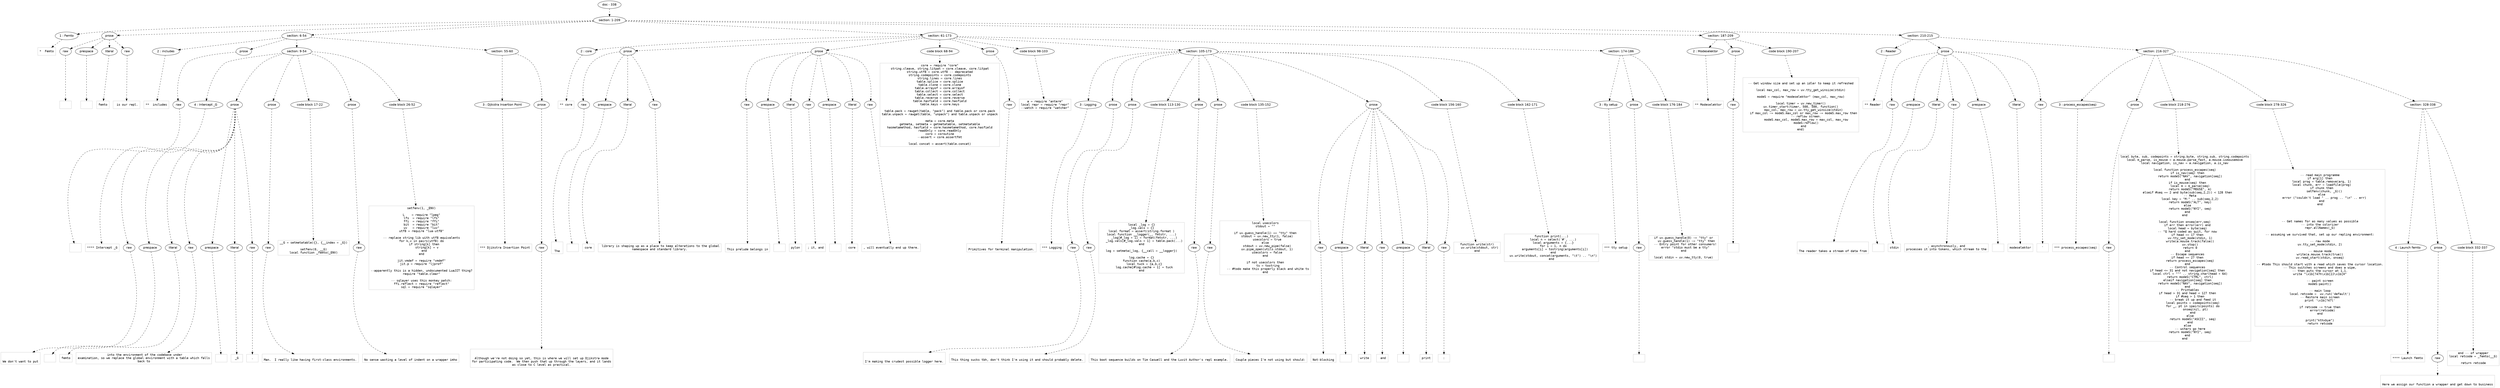 digraph lpegNode {

node [fontname=Helvetica]
edge [style=dashed]

doc_0 [label="doc - 338"]


doc_0 -> { section_1}
{rank=same; section_1}

section_1 [label="section: 1-209"]


// END RANK doc_0

section_1 -> { header_2 prose_3 section_4 section_5 section_6 section_7}
{rank=same; header_2 prose_3 section_4 section_5 section_6 section_7}

header_2 [label="1 : Femto"]

prose_3 [label="prose"]

section_4 [label="section: 6-54"]

section_5 [label="section: 61-173"]

section_6 [label="section: 187-209"]

section_7 [label="section: 210-215"]


// END RANK section_1

header_2 -> leaf_8
leaf_8  [color=Gray,shape=rectangle,fontname=Inconsolata,label="*  Femto"]
// END RANK header_2

prose_3 -> { raw_9 prespace_10 literal_11 raw_12}
{rank=same; raw_9 prespace_10 literal_11 raw_12}

raw_9 [label="raw"]

prespace_10 [label="prespace"]

literal_11 [label="literal"]

raw_12 [label="raw"]


// END RANK prose_3

raw_9 -> leaf_13
leaf_13  [color=Gray,shape=rectangle,fontname=Inconsolata,label="
"]
// END RANK raw_9

prespace_10 -> leaf_14
leaf_14  [color=Gray,shape=rectangle,fontname=Inconsolata,label=""]
// END RANK prespace_10

literal_11 -> leaf_15
leaf_15  [color=Gray,shape=rectangle,fontname=Inconsolata,label="femto"]
// END RANK literal_11

raw_12 -> leaf_16
leaf_16  [color=Gray,shape=rectangle,fontname=Inconsolata,label=" is our repl.
"]
// END RANK raw_12

section_4 -> { header_17 prose_18 section_19 section_20}
{rank=same; header_17 prose_18 section_19 section_20}

header_17 [label="2 : includes"]

prose_18 [label="prose"]

section_19 [label="section: 9-54"]

section_20 [label="section: 55-60"]


// END RANK section_4

header_17 -> leaf_21
leaf_21  [color=Gray,shape=rectangle,fontname=Inconsolata,label="**  includes"]
// END RANK header_17

prose_18 -> { raw_22}
{rank=same; raw_22}

raw_22 [label="raw"]


// END RANK prose_18

raw_22 -> leaf_23
leaf_23  [color=Gray,shape=rectangle,fontname=Inconsolata,label="

"]
// END RANK raw_22

section_19 -> { header_24 prose_25 prose_26 codeblock_27 prose_28 codeblock_29}
{rank=same; header_24 prose_25 prose_26 codeblock_27 prose_28 codeblock_29}

header_24 [label="4 : Intercept _G"]

prose_25 [label="prose"]

prose_26 [label="prose"]

codeblock_27 [label="code block 17-22"]

prose_28 [label="prose"]

codeblock_29 [label="code block 26-52"]


// END RANK section_19

header_24 -> leaf_30
leaf_30  [color=Gray,shape=rectangle,fontname=Inconsolata,label="**** Intercept _G"]
// END RANK header_24

prose_25 -> { raw_31 prespace_32 literal_33 raw_34 prespace_35 literal_36 raw_37}
{rank=same; raw_31 prespace_32 literal_33 raw_34 prespace_35 literal_36 raw_37}

raw_31 [label="raw"]

prespace_32 [label="prespace"]

literal_33 [label="literal"]

raw_34 [label="raw"]

prespace_35 [label="prespace"]

literal_36 [label="literal"]

raw_37 [label="raw"]


// END RANK prose_25

raw_31 -> leaf_38
leaf_38  [color=Gray,shape=rectangle,fontname=Inconsolata,label="

We don't want to put"]
// END RANK raw_31

prespace_32 -> leaf_39
leaf_39  [color=Gray,shape=rectangle,fontname=Inconsolata,label=" "]
// END RANK prespace_32

literal_33 -> leaf_40
leaf_40  [color=Gray,shape=rectangle,fontname=Inconsolata,label="femto"]
// END RANK literal_33

raw_34 -> leaf_41
leaf_41  [color=Gray,shape=rectangle,fontname=Inconsolata,label=" into the environment of the codebase under
examination, so we replace the global environment with a table which falls
back to"]
// END RANK raw_34

prespace_35 -> leaf_42
leaf_42  [color=Gray,shape=rectangle,fontname=Inconsolata,label=" "]
// END RANK prespace_35

literal_36 -> leaf_43
leaf_43  [color=Gray,shape=rectangle,fontname=Inconsolata,label="_G"]
// END RANK literal_36

raw_37 -> leaf_44
leaf_44  [color=Gray,shape=rectangle,fontname=Inconsolata,label=".
"]
// END RANK raw_37

prose_26 -> { raw_45}
{rank=same; raw_45}

raw_45 [label="raw"]


// END RANK prose_26

raw_45 -> leaf_46
leaf_46  [color=Gray,shape=rectangle,fontname=Inconsolata,label="
Man.  I really like having first-class environments.
"]
// END RANK raw_45

codeblock_27 -> leaf_47
leaf_47  [color=Gray,shape=rectangle,fontname=Inconsolata,label="__G = setmetatable({}, {__index = _G})

setfenv(0, __G)
local function _femto(_ENV)"]
// END RANK codeblock_27

prose_28 -> { raw_48}
{rank=same; raw_48}

raw_48 [label="raw"]


// END RANK prose_28

raw_48 -> leaf_49
leaf_49  [color=Gray,shape=rectangle,fontname=Inconsolata,label="
No sense wasting a level of indent on a wrapper imho
"]
// END RANK raw_48

codeblock_29 -> leaf_50
leaf_50  [color=Gray,shape=rectangle,fontname=Inconsolata,label="setfenv(1, _ENV)

L    = require \"lpeg\"
lfs  = require \"lfs\"
ffi  = require \"ffi\"
bit  = require \"bit\"
uv   = require \"luv\"
utf8 = require \"lua-utf8\"

-- replace string lib with utf8 equivalents
for k,v in pairs(utf8) do
   if string[k] then
      string[k] = v
   end
end

jit.vmdef = require \"vmdef\"
jit.p = require \"ljprof\"

--apparently this is a hidden, undocumented LuaJIT thing?
require \"table.clear\"

-- sqlayer uses this monkey patch:
ffi.reflect = require \"reflect\"
sql = require \"sqlayer\""]
// END RANK codeblock_29

section_20 -> { header_51 prose_52}
{rank=same; header_51 prose_52}

header_51 [label="3 : Djikstra Insertion Point"]

prose_52 [label="prose"]


// END RANK section_20

header_51 -> leaf_53
leaf_53  [color=Gray,shape=rectangle,fontname=Inconsolata,label="*** Djikstra Insertion Point"]
// END RANK header_51

prose_52 -> { raw_54}
{rank=same; raw_54}

raw_54 [label="raw"]


// END RANK prose_52

raw_54 -> leaf_55
leaf_55  [color=Gray,shape=rectangle,fontname=Inconsolata,label="

Although we're not doing so yet, this is where we will set up Djikstra mode
for participating code.  We then push that up through the layers, and it lands
as close to C level as practical.
"]
// END RANK raw_54

section_5 -> { header_56 prose_57 prose_58 codeblock_59 prose_60 codeblock_61 section_62 section_63}
{rank=same; header_56 prose_57 prose_58 codeblock_59 prose_60 codeblock_61 section_62 section_63}

header_56 [label="2 : core"]

prose_57 [label="prose"]

prose_58 [label="prose"]

codeblock_59 [label="code block 68-94"]

prose_60 [label="prose"]

codeblock_61 [label="code block 98-103"]

section_62 [label="section: 105-173"]

section_63 [label="section: 174-186"]


// END RANK section_5

header_56 -> leaf_64
leaf_64  [color=Gray,shape=rectangle,fontname=Inconsolata,label="** core"]
// END RANK header_56

prose_57 -> { raw_65 prespace_66 literal_67 raw_68}
{rank=same; raw_65 prespace_66 literal_67 raw_68}

raw_65 [label="raw"]

prespace_66 [label="prespace"]

literal_67 [label="literal"]

raw_68 [label="raw"]


// END RANK prose_57

raw_65 -> leaf_69
leaf_69  [color=Gray,shape=rectangle,fontname=Inconsolata,label="

The"]
// END RANK raw_65

prespace_66 -> leaf_70
leaf_70  [color=Gray,shape=rectangle,fontname=Inconsolata,label=" "]
// END RANK prespace_66

literal_67 -> leaf_71
leaf_71  [color=Gray,shape=rectangle,fontname=Inconsolata,label="core"]
// END RANK literal_67

raw_68 -> leaf_72
leaf_72  [color=Gray,shape=rectangle,fontname=Inconsolata,label=" library is shaping up as a place to keep alterations to the global
namespace and standard library.
"]
// END RANK raw_68

prose_58 -> { raw_73 prespace_74 literal_75 raw_76 prespace_77 literal_78 raw_79}
{rank=same; raw_73 prespace_74 literal_75 raw_76 prespace_77 literal_78 raw_79}

raw_73 [label="raw"]

prespace_74 [label="prespace"]

literal_75 [label="literal"]

raw_76 [label="raw"]

prespace_77 [label="prespace"]

literal_78 [label="literal"]

raw_79 [label="raw"]


// END RANK prose_58

raw_73 -> leaf_80
leaf_80  [color=Gray,shape=rectangle,fontname=Inconsolata,label="
This prelude belongs in"]
// END RANK raw_73

prespace_74 -> leaf_81
leaf_81  [color=Gray,shape=rectangle,fontname=Inconsolata,label=" "]
// END RANK prespace_74

literal_75 -> leaf_82
leaf_82  [color=Gray,shape=rectangle,fontname=Inconsolata,label="pylon"]
// END RANK literal_75

raw_76 -> leaf_83
leaf_83  [color=Gray,shape=rectangle,fontname=Inconsolata,label="; it, and"]
// END RANK raw_76

prespace_77 -> leaf_84
leaf_84  [color=Gray,shape=rectangle,fontname=Inconsolata,label=" "]
// END RANK prespace_77

literal_78 -> leaf_85
leaf_85  [color=Gray,shape=rectangle,fontname=Inconsolata,label="core"]
// END RANK literal_78

raw_79 -> leaf_86
leaf_86  [color=Gray,shape=rectangle,fontname=Inconsolata,label=", will eventually end up there.
"]
// END RANK raw_79

codeblock_59 -> leaf_87
leaf_87  [color=Gray,shape=rectangle,fontname=Inconsolata,label="core = require \"core\"
string.cleave, string.litpat = core.cleave, core.litpat
string.utf8 = core.utf8 -- deprecated
string.codepoints = core.codepoints
string.lines = core.lines
table.splice = core.splice
table.clone = core.clone
table.arrayof = core.arrayof
table.collect = core.collect
table.select = core.select
table.reverse = core.reverse
table.hasfield = core.hasfield
table.keys = core.keys

table.pack = rawget(table, \"pack\") and table.pack or core.pack
table.unpack = rawget(table, \"unpack\") and table.unpack or unpack

meta = core.meta
getmeta, setmeta = getmetatable, setmetatable
hasmetamethod, hasfield = core.hasmetamethod, core.hasfield
readOnly = core.readOnly
coro = coroutine
--assert = core.assertfmt

local concat = assert(table.concat)"]
// END RANK codeblock_59

prose_60 -> { raw_88}
{rank=same; raw_88}

raw_88 [label="raw"]


// END RANK prose_60

raw_88 -> leaf_89
leaf_89  [color=Gray,shape=rectangle,fontname=Inconsolata,label="
Primitives for terminal manipulation.
"]
// END RANK raw_88

codeblock_61 -> leaf_90
leaf_90  [color=Gray,shape=rectangle,fontname=Inconsolata,label="a = require \"anterm\"
local repr = require \"repr\"
--watch = require \"watcher\"
"]
// END RANK codeblock_61

section_62 -> { header_91 prose_92 prose_93 codeblock_94 prose_95 prose_96 codeblock_97 prose_98 codeblock_99 codeblock_100}
{rank=same; header_91 prose_92 prose_93 codeblock_94 prose_95 prose_96 codeblock_97 prose_98 codeblock_99 codeblock_100}

header_91 [label="3 : Logging"]

prose_92 [label="prose"]

prose_93 [label="prose"]

codeblock_94 [label="code block 113-130"]

prose_95 [label="prose"]

prose_96 [label="prose"]

codeblock_97 [label="code block 135-152"]

prose_98 [label="prose"]

codeblock_99 [label="code block 156-160"]

codeblock_100 [label="code block 162-171"]


// END RANK section_62

header_91 -> leaf_101
leaf_101  [color=Gray,shape=rectangle,fontname=Inconsolata,label="*** Logging"]
// END RANK header_91

prose_92 -> { raw_102}
{rank=same; raw_102}

raw_102 [label="raw"]


// END RANK prose_92

raw_102 -> leaf_103
leaf_103  [color=Gray,shape=rectangle,fontname=Inconsolata,label="

I'm making the crudest possible logger here.
"]
// END RANK raw_102

prose_93 -> { raw_104}
{rank=same; raw_104}

raw_104 [label="raw"]


// END RANK prose_93

raw_104 -> leaf_105
leaf_105  [color=Gray,shape=rectangle,fontname=Inconsolata,label="
This thing sucks tbh, don't think I'm using it and should probably delete.
"]
// END RANK raw_104

codeblock_94 -> leaf_106
leaf_106  [color=Gray,shape=rectangle,fontname=Inconsolata,label="local _log = {}
_log.vals = {}
local format = assert(string.format )
local function __logger(_, fmtstr, ...)
   _log[#_log + 1] = format(fmtstr, ...)
   _log.vals[#_log.vals + 1] = table.pack(...)
end

log = setmeta(_log, {__call = __logger})

log.cache = {}
function cache(a,b,c)
   local tuck = {a,b,c}
   log.cache[#log.cache + 1] = tuck
end
"]
// END RANK codeblock_94

prose_95 -> { raw_107}
{rank=same; raw_107}

raw_107 [label="raw"]


// END RANK prose_95

raw_107 -> leaf_108
leaf_108  [color=Gray,shape=rectangle,fontname=Inconsolata,label="
This boot sequence builds on Tim Caswell and the Luvit Author's repl example.
"]
// END RANK raw_107

prose_96 -> { raw_109}
{rank=same; raw_109}

raw_109 [label="raw"]


// END RANK prose_96

raw_109 -> leaf_110
leaf_110  [color=Gray,shape=rectangle,fontname=Inconsolata,label="
Couple pieces I'm not using but should:"]
// END RANK raw_109

codeblock_97 -> leaf_111
leaf_111  [color=Gray,shape=rectangle,fontname=Inconsolata,label="local usecolors
stdout = \"\"

if uv.guess_handle(1) == \"tty\" then
  stdout = uv.new_tty(1, false)
  usecolors = true
else
  stdout = uv.new_pipe(false)
  uv.pipe_open(utils.stdout, 1)
  usecolors = false
end

if not usecolors then
   ts = tostring
   -- #todo make this properly black and white ts
end"]
// END RANK codeblock_97

prose_98 -> { raw_112 prespace_113 literal_114 raw_115 prespace_116 literal_117 raw_118}
{rank=same; raw_112 prespace_113 literal_114 raw_115 prespace_116 literal_117 raw_118}

raw_112 [label="raw"]

prespace_113 [label="prespace"]

literal_114 [label="literal"]

raw_115 [label="raw"]

prespace_116 [label="prespace"]

literal_117 [label="literal"]

raw_118 [label="raw"]


// END RANK prose_98

raw_112 -> leaf_119
leaf_119  [color=Gray,shape=rectangle,fontname=Inconsolata,label="
Not-blocking"]
// END RANK raw_112

prespace_113 -> leaf_120
leaf_120  [color=Gray,shape=rectangle,fontname=Inconsolata,label=" "]
// END RANK prespace_113

literal_114 -> leaf_121
leaf_121  [color=Gray,shape=rectangle,fontname=Inconsolata,label="write"]
// END RANK literal_114

raw_115 -> leaf_122
leaf_122  [color=Gray,shape=rectangle,fontname=Inconsolata,label=" and"]
// END RANK raw_115

prespace_116 -> leaf_123
leaf_123  [color=Gray,shape=rectangle,fontname=Inconsolata,label=" "]
// END RANK prespace_116

literal_117 -> leaf_124
leaf_124  [color=Gray,shape=rectangle,fontname=Inconsolata,label="print"]
// END RANK literal_117

raw_118 -> leaf_125
leaf_125  [color=Gray,shape=rectangle,fontname=Inconsolata,label=":
"]
// END RANK raw_118

codeblock_99 -> leaf_126
leaf_126  [color=Gray,shape=rectangle,fontname=Inconsolata,label="function write(str)
   uv.write(stdout, str)
end"]
// END RANK codeblock_99

codeblock_100 -> leaf_127
leaf_127  [color=Gray,shape=rectangle,fontname=Inconsolata,label="function print(...)
  local n = select('#', ...)
  local arguments = {...}
  for i = 1, n do
    arguments[i] = tostring(arguments[i])
  end
  uv.write(stdout, concat(arguments, \"\\t\") .. \"\\n\")
end"]
// END RANK codeblock_100

section_63 -> { header_128 prose_129 codeblock_130}
{rank=same; header_128 prose_129 codeblock_130}

header_128 [label="3 : tty setup"]

prose_129 [label="prose"]

codeblock_130 [label="code block 176-184"]


// END RANK section_63

header_128 -> leaf_131
leaf_131  [color=Gray,shape=rectangle,fontname=Inconsolata,label="*** tty setup"]
// END RANK header_128

prose_129 -> { raw_132}
{rank=same; raw_132}

raw_132 [label="raw"]


// END RANK prose_129

raw_132 -> leaf_133
leaf_133  [color=Gray,shape=rectangle,fontname=Inconsolata,label="
"]
// END RANK raw_132

codeblock_130 -> leaf_134
leaf_134  [color=Gray,shape=rectangle,fontname=Inconsolata,label="if uv.guess_handle(0) ~= \"tty\" or
   uv.guess_handle(1) ~= \"tty\" then
  -- Entry point for other consumers!
  error \"stdio must be a tty\"
end

local stdin = uv.new_tty(0, true)"]
// END RANK codeblock_130

section_6 -> { header_135 prose_136 codeblock_137}
{rank=same; header_135 prose_136 codeblock_137}

header_135 [label="2 : Modeselektor"]

prose_136 [label="prose"]

codeblock_137 [label="code block 190-207"]


// END RANK section_6

header_135 -> leaf_138
leaf_138  [color=Gray,shape=rectangle,fontname=Inconsolata,label="** Modeselektor"]
// END RANK header_135

prose_136 -> { raw_139}
{rank=same; raw_139}

raw_139 [label="raw"]


// END RANK prose_136

raw_139 -> leaf_140
leaf_140  [color=Gray,shape=rectangle,fontname=Inconsolata,label="

"]
// END RANK raw_139

codeblock_137 -> leaf_141
leaf_141  [color=Gray,shape=rectangle,fontname=Inconsolata,label="
-- Get window size and set up an idler to keep it refreshed

local max_col, max_row = uv.tty_get_winsize(stdin)

modeS = require \"modeselektor\" (max_col, max_row)

local timer = uv.new_timer()
uv.timer_start(timer, 500, 500, function()
   max_col, max_row = uv.tty_get_winsize(stdin)
   if max_col ~= modeS.max_col or max_row ~= modeS.max_row then
      -- reflow screen.
      modeS.max_col, modeS.max_row = max_col, max_row
      modeS:reflow()
   end
end)"]
// END RANK codeblock_137

section_7 -> { header_142 prose_143 section_144}
{rank=same; header_142 prose_143 section_144}

header_142 [label="2 : Reader"]

prose_143 [label="prose"]

section_144 [label="section: 216-327"]


// END RANK section_7

header_142 -> leaf_145
leaf_145  [color=Gray,shape=rectangle,fontname=Inconsolata,label="** Reader"]
// END RANK header_142

prose_143 -> { raw_146 prespace_147 literal_148 raw_149 prespace_150 literal_151 raw_152}
{rank=same; raw_146 prespace_147 literal_148 raw_149 prespace_150 literal_151 raw_152}

raw_146 [label="raw"]

prespace_147 [label="prespace"]

literal_148 [label="literal"]

raw_149 [label="raw"]

prespace_150 [label="prespace"]

literal_151 [label="literal"]

raw_152 [label="raw"]


// END RANK prose_143

raw_146 -> leaf_153
leaf_153  [color=Gray,shape=rectangle,fontname=Inconsolata,label="

The reader takes a stream of data from"]
// END RANK raw_146

prespace_147 -> leaf_154
leaf_154  [color=Gray,shape=rectangle,fontname=Inconsolata,label=" "]
// END RANK prespace_147

literal_148 -> leaf_155
leaf_155  [color=Gray,shape=rectangle,fontname=Inconsolata,label="stdin"]
// END RANK literal_148

raw_149 -> leaf_156
leaf_156  [color=Gray,shape=rectangle,fontname=Inconsolata,label=", asynchronously, and
processes it into tokens, which stream to the"]
// END RANK raw_149

prespace_150 -> leaf_157
leaf_157  [color=Gray,shape=rectangle,fontname=Inconsolata,label=" "]
// END RANK prespace_150

literal_151 -> leaf_158
leaf_158  [color=Gray,shape=rectangle,fontname=Inconsolata,label="modeselektor"]
// END RANK literal_151

raw_152 -> leaf_159
leaf_159  [color=Gray,shape=rectangle,fontname=Inconsolata,label=".

"]
// END RANK raw_152

section_144 -> { header_160 prose_161 codeblock_162 codeblock_163 section_164}
{rank=same; header_160 prose_161 codeblock_162 codeblock_163 section_164}

header_160 [label="3 : process_escapes(seq)"]

prose_161 [label="prose"]

codeblock_162 [label="code block 218-276"]

codeblock_163 [label="code block 278-326"]

section_164 [label="section: 328-338"]


// END RANK section_144

header_160 -> leaf_165
leaf_165  [color=Gray,shape=rectangle,fontname=Inconsolata,label="*** process_escapes(seq)"]
// END RANK header_160

prose_161 -> { raw_166}
{rank=same; raw_166}

raw_166 [label="raw"]


// END RANK prose_161

raw_166 -> leaf_167
leaf_167  [color=Gray,shape=rectangle,fontname=Inconsolata,label="
"]
// END RANK raw_166

codeblock_162 -> leaf_168
leaf_168  [color=Gray,shape=rectangle,fontname=Inconsolata,label="local byte, sub, codepoints = string.byte, string.sub, string.codepoints
local m_parse, is_mouse = a.mouse.parse_fast, a.mouse.ismousemove
local navigation, is_nav = a.navigation, a.is_nav

local function process_escapes(seq)
   if is_nav(seq) then
      return modeS(\"NAV\", navigation[seq])
   end
   if is_mouse(seq) then
      local m = m_parse(seq)
      return modeS(\"MOUSE\", m)
   elseif #seq == 2 and byte(sub(seq,2,2)) < 128 then
      -- Meta
      local key = \"M-\" .. sub(seq,2,2)
      return modeS(\"ALT\", key)
   else
      return modeS(\"NYI\", seq)
   end
end

local function onseq(err,seq)
   if err then error(err) end
   local head = byte(seq)
   -- ^Q hard coded as quit, for now
   if head == 17 then
      uv.tty_set_mode(stdin, 1)
      write(a.mouse.track(false))
      uv.stop()
      return 0
   end
   -- Escape sequences
   if head == 27 then
      return process_escapes(seq)
   end
   -- Control sequences
   if head <= 31 and not navigation[seq] then
      local ctrl = \"^\" .. string.char(head + 64)
      return modeS(\"CTRL\", ctrl)
   elseif navigation[seq] then
      return modeS(\"NAV\", navigation[seq])
   end
   -- Printables
   if head > 31 and head < 127 then
      if #seq > 1 then
         -- break it up and feed it
         local points = codepoints(seq)
         for _, pt in ipairs(points) do
            onseq(nil, pt)
         end
      else
         return modeS(\"ASCII\", seq)
      end
   else
      -- wchars go here
      return modeS(\"NYI\", seq)
   end
end"]
// END RANK codeblock_162

codeblock_163 -> leaf_169
leaf_169  [color=Gray,shape=rectangle,fontname=Inconsolata,label="
-- read main programme
if arg[1] then
  local prog = table.remove(arg, 1)
  local chunk, err = loadfile(prog)
  if chunk then
     setfenv(chunk, _G)()
  else
     error (\"couldn't load \" .. prog .. \"\\n\" .. err)
  end
end




-- Get names for as many values as possible
-- into the colorizer
repr.allNames(_G)

-- assuming we survived that, set up our repling environment:

-- raw mode
uv.tty_set_mode(stdin, 2)

-- mouse mode
write(a.mouse.track(true))
uv.read_start(stdin, onseq)

-- #todo This should start with a read which saves the cursor location.
-- This switches screens and does a wipe,
-- then puts the cursor at 1,1.
write \"\\x1b[?47h\\x1b[2J\\x1b[H\"

-- paint screen
modeS:paint()

-- main loop
local retcode =  uv.run('default')
-- Restore main screen
print '\\x1b[?47l'

if retcode ~= true then
   error(retcode)
end

print(\"kthxbye\")
return retcode"]
// END RANK codeblock_163

section_164 -> { header_170 prose_171 codeblock_172}
{rank=same; header_170 prose_171 codeblock_172}

header_170 [label="4 : Launch femto"]

prose_171 [label="prose"]

codeblock_172 [label="code block 332-337"]


// END RANK section_164

header_170 -> leaf_173
leaf_173  [color=Gray,shape=rectangle,fontname=Inconsolata,label="**** Launch femto"]
// END RANK header_170

prose_171 -> { raw_174}
{rank=same; raw_174}

raw_174 [label="raw"]


// END RANK prose_171

raw_174 -> leaf_175
leaf_175  [color=Gray,shape=rectangle,fontname=Inconsolata,label="

Here we assign our function a wrapper and get down to business
"]
// END RANK raw_174

codeblock_172 -> leaf_176
leaf_176  [color=Gray,shape=rectangle,fontname=Inconsolata,label="end -- of wrapper
local retcode = _femto(__G)

return retcode"]
// END RANK codeblock_172


}
